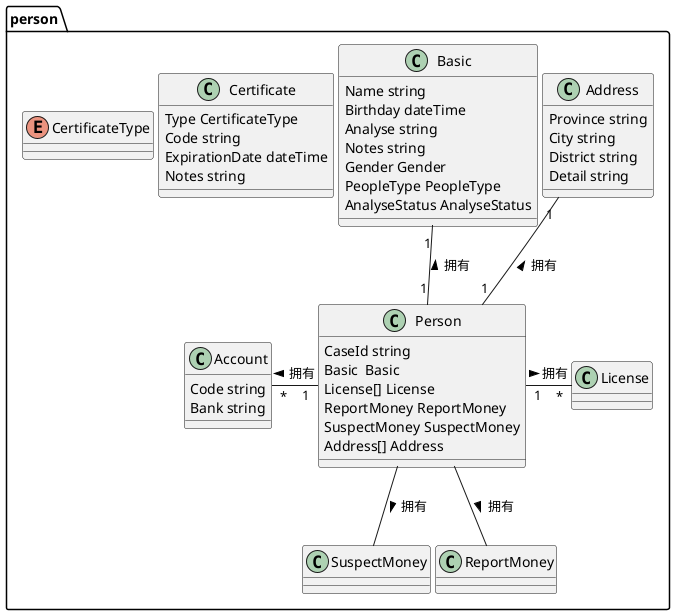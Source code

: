 @startuml person

skinparam nodesep 5

' 模型分析 @framework(es)
namespace person {

    top to bottom direction

    '人员
    ' @aggregatea
    class Person   {
        CaseId string
        '基本信息
        Basic  Basic
        '许可
        License[] License
        '报案人金额
        ReportMoney ReportMoney
        '嫌疑人金额
        SuspectMoney SuspectMoney
        '地址
        Address[] Address
    }

    '基本信息
    class Basic {
        Name string
        Birthday dateTime
        Analyse string
        Notes string
        '性别 @enum{Man:"男",Woman:"女",Unknown:"男"}
        Gender Gender
        '人员类型 @enum{Informant:报案人,Suspect:嫌疑人,Victim:第三人,Third:第三人}
        PeopleType PeopleType
        '分析类型 @enum{待分析,分析中,排除,完成}
        AnalyseStatus AnalyseStatus
    }

    '地址 @
    class Address {
        ' 省
        Province string
        ' 市
        City string
        ' 区
        District string
        ' 详细
        Detail string
    }

    '证件 @entity
    class Certificate {
        '截止日期 @enum{IdCard:身份证,Drive:驾驶证,Health:医保,SocialSecurity:社保卡}
        Type CertificateType
        '卡号
        Code string
        '截止日期
        ExpirationDate dateTime
        '备注
        Notes string
    }

    enum CertificateType {

    }

    '嫌疑人金额 @entity
    class SuspectMoney {

    }
    ' 账户
    class Account {
        Code string
        Bank string
    }
    Person ”1“-up-"1" Basic :> 拥有
    Person ”1“-up-"1" Address :> 拥有
    Person ”1“-left-"*" Account :> 拥有
    Person ”1“-right-"*" License :> 拥有
    Person -down- ReportMoney :> 拥有
    Person -down- SuspectMoney :> 拥有
}


@enduml

